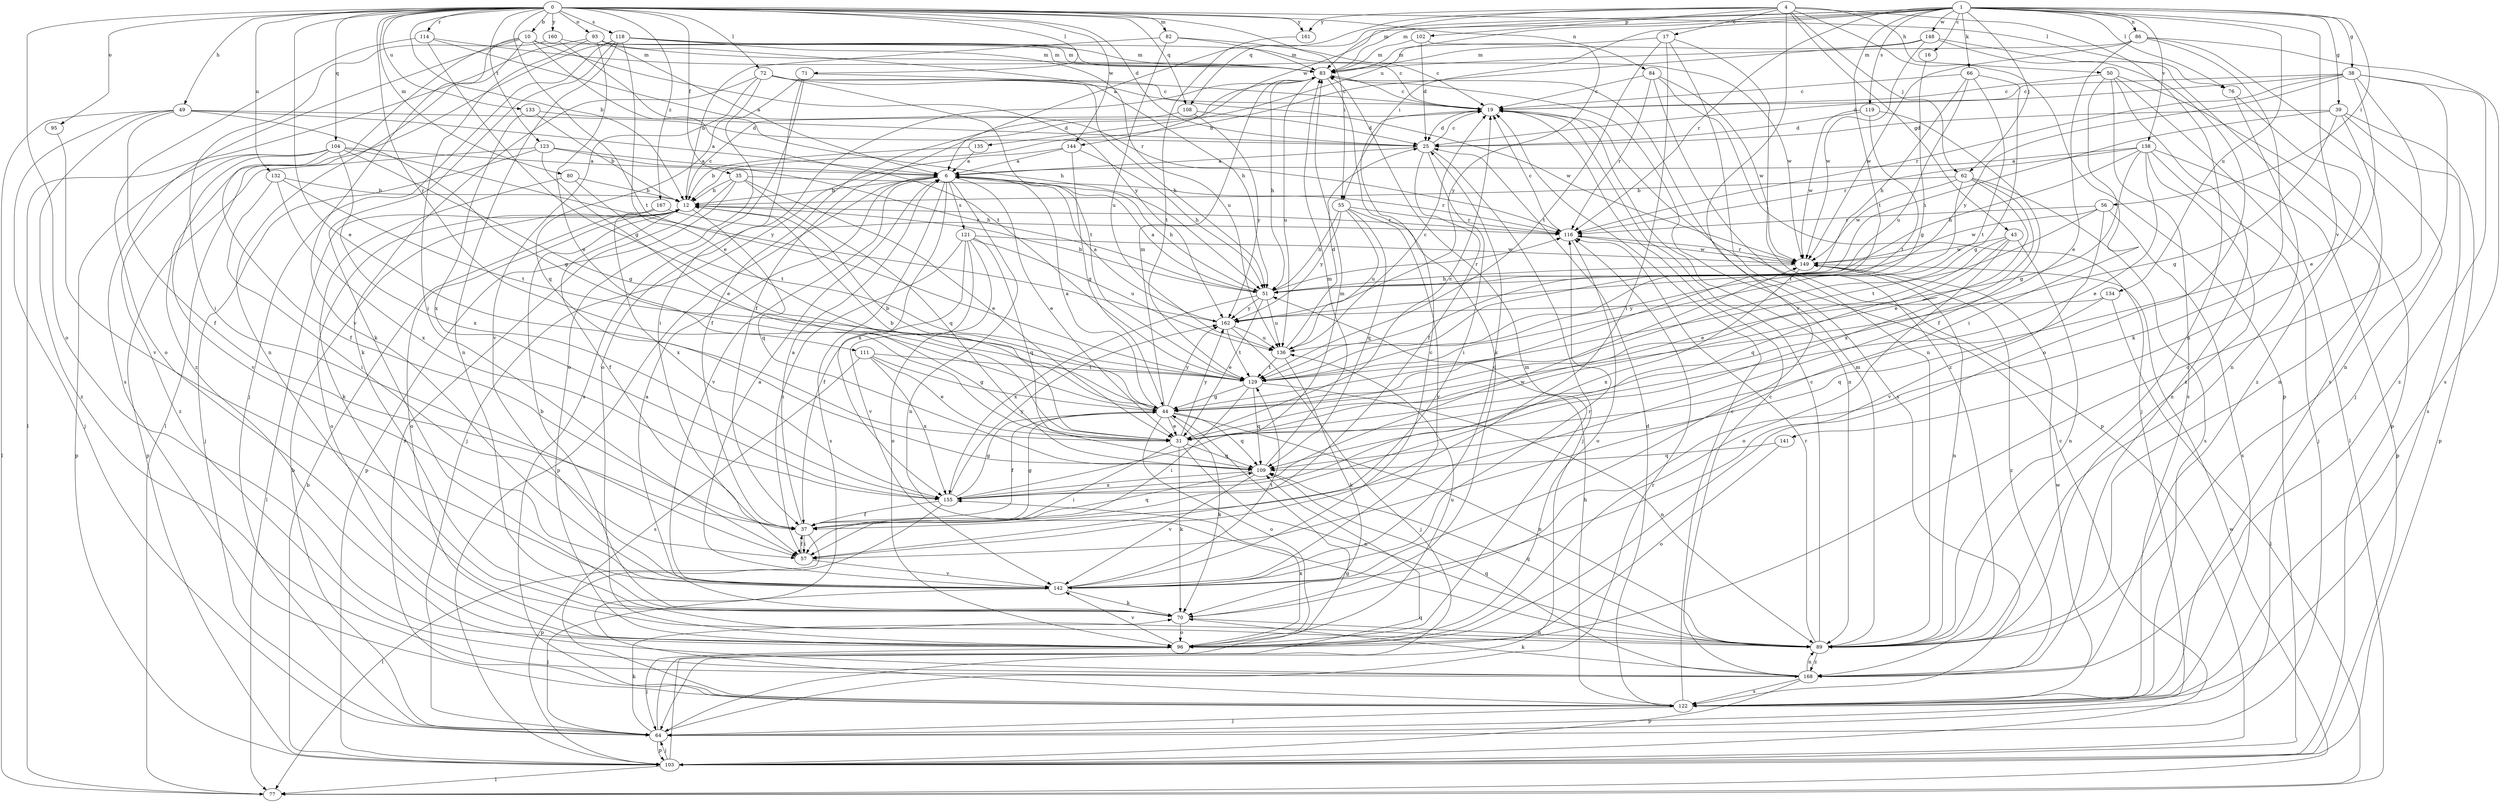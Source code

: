 strict digraph  {
0;
1;
4;
6;
10;
12;
16;
17;
19;
25;
31;
35;
37;
38;
39;
43;
44;
49;
50;
51;
55;
56;
57;
62;
64;
66;
70;
71;
72;
76;
77;
80;
82;
83;
84;
86;
89;
93;
95;
96;
102;
103;
104;
108;
109;
111;
114;
116;
118;
119;
121;
122;
123;
129;
132;
133;
134;
135;
136;
138;
141;
142;
144;
148;
149;
155;
160;
161;
162;
167;
168;
0 -> 10  [label=b];
0 -> 12  [label=b];
0 -> 25  [label=d];
0 -> 31  [label=e];
0 -> 35  [label=f];
0 -> 49  [label=h];
0 -> 55  [label=i];
0 -> 71  [label=l];
0 -> 72  [label=l];
0 -> 76  [label=l];
0 -> 80  [label=m];
0 -> 82  [label=m];
0 -> 84  [label=n];
0 -> 93  [label=o];
0 -> 95  [label=o];
0 -> 96  [label=o];
0 -> 104  [label=q];
0 -> 108  [label=q];
0 -> 111  [label=r];
0 -> 114  [label=r];
0 -> 118  [label=s];
0 -> 123  [label=t];
0 -> 129  [label=t];
0 -> 132  [label=u];
0 -> 133  [label=u];
0 -> 144  [label=w];
0 -> 160  [label=y];
0 -> 161  [label=y];
0 -> 167  [label=z];
1 -> 16  [label=c];
1 -> 38  [label=g];
1 -> 39  [label=g];
1 -> 55  [label=i];
1 -> 56  [label=i];
1 -> 62  [label=j];
1 -> 66  [label=k];
1 -> 76  [label=l];
1 -> 83  [label=m];
1 -> 86  [label=n];
1 -> 108  [label=q];
1 -> 116  [label=r];
1 -> 119  [label=s];
1 -> 129  [label=t];
1 -> 134  [label=u];
1 -> 135  [label=u];
1 -> 138  [label=v];
1 -> 141  [label=v];
1 -> 144  [label=w];
1 -> 148  [label=w];
4 -> 6  [label=a];
4 -> 17  [label=c];
4 -> 43  [label=g];
4 -> 50  [label=h];
4 -> 62  [label=j];
4 -> 83  [label=m];
4 -> 89  [label=n];
4 -> 102  [label=p];
4 -> 103  [label=p];
4 -> 142  [label=v];
4 -> 161  [label=y];
6 -> 12  [label=b];
6 -> 31  [label=e];
6 -> 51  [label=h];
6 -> 89  [label=n];
6 -> 103  [label=p];
6 -> 121  [label=s];
6 -> 122  [label=s];
6 -> 142  [label=v];
6 -> 155  [label=x];
10 -> 83  [label=m];
10 -> 89  [label=n];
10 -> 122  [label=s];
10 -> 129  [label=t];
10 -> 142  [label=v];
10 -> 162  [label=y];
10 -> 168  [label=z];
12 -> 19  [label=c];
12 -> 37  [label=f];
12 -> 77  [label=l];
12 -> 96  [label=o];
12 -> 109  [label=q];
12 -> 116  [label=r];
16 -> 44  [label=g];
17 -> 57  [label=i];
17 -> 83  [label=m];
17 -> 89  [label=n];
17 -> 129  [label=t];
17 -> 168  [label=z];
19 -> 25  [label=d];
19 -> 89  [label=n];
25 -> 6  [label=a];
25 -> 19  [label=c];
25 -> 37  [label=f];
25 -> 57  [label=i];
25 -> 64  [label=j];
31 -> 12  [label=b];
31 -> 19  [label=c];
31 -> 57  [label=i];
31 -> 70  [label=k];
31 -> 89  [label=n];
31 -> 109  [label=q];
31 -> 162  [label=y];
35 -> 12  [label=b];
35 -> 31  [label=e];
35 -> 103  [label=p];
35 -> 109  [label=q];
35 -> 116  [label=r];
35 -> 122  [label=s];
37 -> 6  [label=a];
37 -> 44  [label=g];
37 -> 57  [label=i];
37 -> 77  [label=l];
37 -> 109  [label=q];
38 -> 19  [label=c];
38 -> 25  [label=d];
38 -> 31  [label=e];
38 -> 89  [label=n];
38 -> 96  [label=o];
38 -> 116  [label=r];
38 -> 162  [label=y];
38 -> 168  [label=z];
39 -> 25  [label=d];
39 -> 44  [label=g];
39 -> 51  [label=h];
39 -> 89  [label=n];
39 -> 103  [label=p];
39 -> 122  [label=s];
43 -> 31  [label=e];
43 -> 89  [label=n];
43 -> 96  [label=o];
43 -> 109  [label=q];
43 -> 149  [label=w];
44 -> 6  [label=a];
44 -> 12  [label=b];
44 -> 31  [label=e];
44 -> 37  [label=f];
44 -> 70  [label=k];
44 -> 83  [label=m];
44 -> 89  [label=n];
44 -> 96  [label=o];
44 -> 109  [label=q];
44 -> 162  [label=y];
49 -> 6  [label=a];
49 -> 25  [label=d];
49 -> 37  [label=f];
49 -> 44  [label=g];
49 -> 64  [label=j];
49 -> 77  [label=l];
49 -> 168  [label=z];
50 -> 19  [label=c];
50 -> 57  [label=i];
50 -> 77  [label=l];
50 -> 103  [label=p];
50 -> 122  [label=s];
50 -> 168  [label=z];
51 -> 6  [label=a];
51 -> 12  [label=b];
51 -> 31  [label=e];
51 -> 116  [label=r];
51 -> 136  [label=u];
51 -> 155  [label=x];
51 -> 162  [label=y];
55 -> 51  [label=h];
55 -> 109  [label=q];
55 -> 116  [label=r];
55 -> 136  [label=u];
55 -> 142  [label=v];
55 -> 162  [label=y];
56 -> 116  [label=r];
56 -> 122  [label=s];
56 -> 129  [label=t];
56 -> 142  [label=v];
56 -> 149  [label=w];
57 -> 37  [label=f];
57 -> 142  [label=v];
62 -> 12  [label=b];
62 -> 31  [label=e];
62 -> 122  [label=s];
62 -> 129  [label=t];
62 -> 149  [label=w];
62 -> 155  [label=x];
64 -> 12  [label=b];
64 -> 44  [label=g];
64 -> 70  [label=k];
64 -> 103  [label=p];
64 -> 116  [label=r];
66 -> 19  [label=c];
66 -> 44  [label=g];
66 -> 51  [label=h];
66 -> 129  [label=t];
66 -> 136  [label=u];
70 -> 6  [label=a];
70 -> 12  [label=b];
70 -> 89  [label=n];
70 -> 96  [label=o];
71 -> 19  [label=c];
71 -> 57  [label=i];
71 -> 96  [label=o];
71 -> 122  [label=s];
72 -> 19  [label=c];
72 -> 51  [label=h];
72 -> 70  [label=k];
72 -> 109  [label=q];
72 -> 129  [label=t];
72 -> 142  [label=v];
72 -> 149  [label=w];
76 -> 89  [label=n];
76 -> 168  [label=z];
77 -> 149  [label=w];
80 -> 12  [label=b];
80 -> 70  [label=k];
80 -> 129  [label=t];
82 -> 12  [label=b];
82 -> 19  [label=c];
82 -> 83  [label=m];
82 -> 136  [label=u];
83 -> 19  [label=c];
83 -> 37  [label=f];
83 -> 51  [label=h];
83 -> 70  [label=k];
83 -> 96  [label=o];
83 -> 122  [label=s];
83 -> 136  [label=u];
84 -> 19  [label=c];
84 -> 64  [label=j];
84 -> 103  [label=p];
84 -> 116  [label=r];
84 -> 149  [label=w];
86 -> 31  [label=e];
86 -> 64  [label=j];
86 -> 70  [label=k];
86 -> 83  [label=m];
86 -> 122  [label=s];
86 -> 149  [label=w];
89 -> 19  [label=c];
89 -> 83  [label=m];
89 -> 109  [label=q];
89 -> 116  [label=r];
89 -> 168  [label=z];
93 -> 6  [label=a];
93 -> 19  [label=c];
93 -> 31  [label=e];
93 -> 51  [label=h];
93 -> 57  [label=i];
93 -> 77  [label=l];
93 -> 83  [label=m];
95 -> 142  [label=v];
96 -> 64  [label=j];
96 -> 83  [label=m];
96 -> 136  [label=u];
96 -> 142  [label=v];
96 -> 155  [label=x];
102 -> 25  [label=d];
102 -> 83  [label=m];
102 -> 162  [label=y];
103 -> 12  [label=b];
103 -> 19  [label=c];
103 -> 64  [label=j];
103 -> 77  [label=l];
103 -> 109  [label=q];
104 -> 6  [label=a];
104 -> 37  [label=f];
104 -> 44  [label=g];
104 -> 103  [label=p];
104 -> 142  [label=v];
104 -> 155  [label=x];
104 -> 162  [label=y];
104 -> 168  [label=z];
108 -> 25  [label=d];
108 -> 37  [label=f];
108 -> 162  [label=y];
109 -> 83  [label=m];
109 -> 142  [label=v];
109 -> 155  [label=x];
111 -> 31  [label=e];
111 -> 44  [label=g];
111 -> 122  [label=s];
111 -> 129  [label=t];
111 -> 155  [label=x];
114 -> 44  [label=g];
114 -> 83  [label=m];
114 -> 96  [label=o];
114 -> 116  [label=r];
116 -> 19  [label=c];
116 -> 96  [label=o];
116 -> 149  [label=w];
118 -> 31  [label=e];
118 -> 64  [label=j];
118 -> 70  [label=k];
118 -> 77  [label=l];
118 -> 83  [label=m];
118 -> 89  [label=n];
118 -> 136  [label=u];
118 -> 149  [label=w];
119 -> 25  [label=d];
119 -> 37  [label=f];
119 -> 129  [label=t];
119 -> 149  [label=w];
121 -> 37  [label=f];
121 -> 57  [label=i];
121 -> 96  [label=o];
121 -> 109  [label=q];
121 -> 136  [label=u];
121 -> 142  [label=v];
121 -> 149  [label=w];
122 -> 19  [label=c];
122 -> 25  [label=d];
122 -> 51  [label=h];
122 -> 64  [label=j];
122 -> 149  [label=w];
123 -> 6  [label=a];
123 -> 31  [label=e];
123 -> 51  [label=h];
123 -> 64  [label=j];
123 -> 103  [label=p];
129 -> 44  [label=g];
129 -> 57  [label=i];
129 -> 89  [label=n];
129 -> 109  [label=q];
132 -> 12  [label=b];
132 -> 57  [label=i];
132 -> 129  [label=t];
132 -> 155  [label=x];
133 -> 12  [label=b];
133 -> 25  [label=d];
133 -> 155  [label=x];
134 -> 77  [label=l];
134 -> 109  [label=q];
134 -> 162  [label=y];
135 -> 6  [label=a];
135 -> 12  [label=b];
136 -> 19  [label=c];
136 -> 25  [label=d];
136 -> 70  [label=k];
136 -> 129  [label=t];
138 -> 6  [label=a];
138 -> 31  [label=e];
138 -> 44  [label=g];
138 -> 51  [label=h];
138 -> 64  [label=j];
138 -> 89  [label=n];
138 -> 103  [label=p];
138 -> 116  [label=r];
141 -> 96  [label=o];
141 -> 109  [label=q];
142 -> 6  [label=a];
142 -> 19  [label=c];
142 -> 25  [label=d];
142 -> 64  [label=j];
142 -> 70  [label=k];
142 -> 116  [label=r];
142 -> 129  [label=t];
144 -> 6  [label=a];
144 -> 44  [label=g];
144 -> 51  [label=h];
144 -> 64  [label=j];
148 -> 12  [label=b];
148 -> 83  [label=m];
148 -> 96  [label=o];
148 -> 122  [label=s];
148 -> 149  [label=w];
149 -> 51  [label=h];
149 -> 89  [label=n];
149 -> 116  [label=r];
149 -> 155  [label=x];
149 -> 168  [label=z];
155 -> 37  [label=f];
155 -> 44  [label=g];
155 -> 83  [label=m];
155 -> 103  [label=p];
155 -> 149  [label=w];
155 -> 162  [label=y];
160 -> 51  [label=h];
160 -> 57  [label=i];
160 -> 83  [label=m];
161 -> 129  [label=t];
162 -> 6  [label=a];
162 -> 64  [label=j];
162 -> 129  [label=t];
162 -> 136  [label=u];
167 -> 96  [label=o];
167 -> 116  [label=r];
167 -> 155  [label=x];
168 -> 19  [label=c];
168 -> 70  [label=k];
168 -> 89  [label=n];
168 -> 103  [label=p];
168 -> 109  [label=q];
168 -> 122  [label=s];
}
